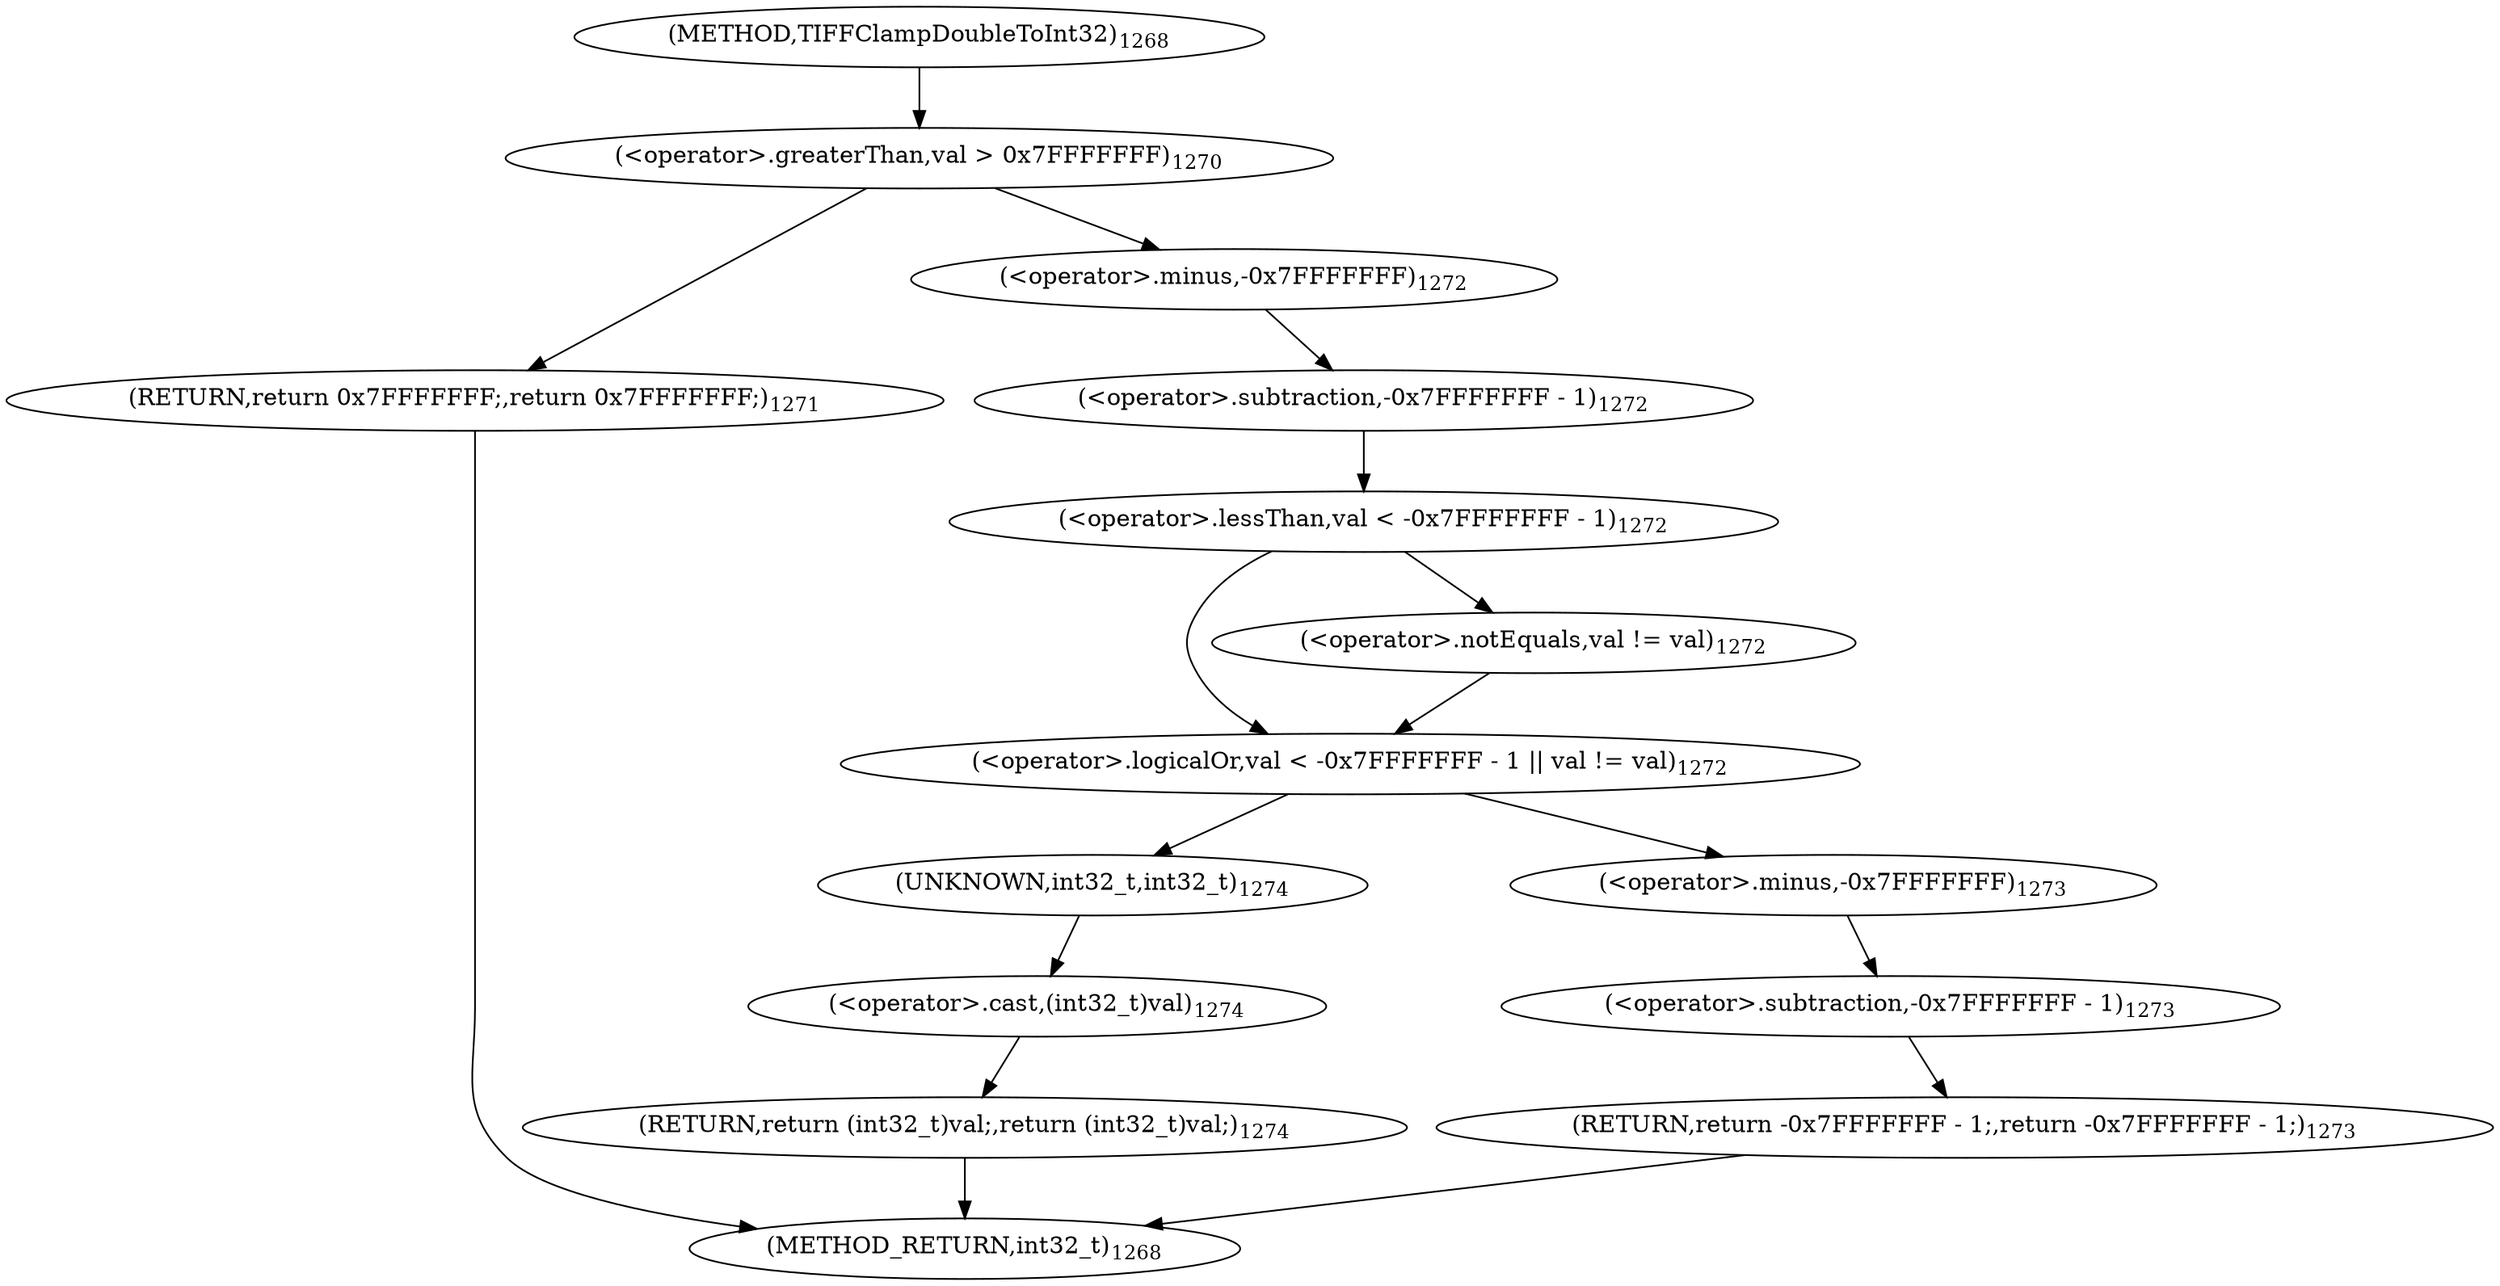 digraph "TIFFClampDoubleToInt32" {  
"67459" [label = <(RETURN,return (int32_t)val;,return (int32_t)val;)<SUB>1274</SUB>> ]
"67436" [label = <(&lt;operator&gt;.greaterThan,val &gt; 0x7FFFFFFF)<SUB>1270</SUB>> ]
"67443" [label = <(&lt;operator&gt;.logicalOr,val &lt; -0x7FFFFFFF - 1 || val != val)<SUB>1272</SUB>> ]
"67460" [label = <(&lt;operator&gt;.cast,(int32_t)val)<SUB>1274</SUB>> ]
"67440" [label = <(RETURN,return 0x7FFFFFFF;,return 0x7FFFFFFF;)<SUB>1271</SUB>> ]
"67444" [label = <(&lt;operator&gt;.lessThan,val &lt; -0x7FFFFFFF - 1)<SUB>1272</SUB>> ]
"67450" [label = <(&lt;operator&gt;.notEquals,val != val)<SUB>1272</SUB>> ]
"67454" [label = <(RETURN,return -0x7FFFFFFF - 1;,return -0x7FFFFFFF - 1;)<SUB>1273</SUB>> ]
"67461" [label = <(UNKNOWN,int32_t,int32_t)<SUB>1274</SUB>> ]
"67446" [label = <(&lt;operator&gt;.subtraction,-0x7FFFFFFF - 1)<SUB>1272</SUB>> ]
"67455" [label = <(&lt;operator&gt;.subtraction,-0x7FFFFFFF - 1)<SUB>1273</SUB>> ]
"67447" [label = <(&lt;operator&gt;.minus,-0x7FFFFFFF)<SUB>1272</SUB>> ]
"67456" [label = <(&lt;operator&gt;.minus,-0x7FFFFFFF)<SUB>1273</SUB>> ]
"67432" [label = <(METHOD,TIFFClampDoubleToInt32)<SUB>1268</SUB>> ]
"67463" [label = <(METHOD_RETURN,int32_t)<SUB>1268</SUB>> ]
  "67459" -> "67463" 
  "67436" -> "67440" 
  "67436" -> "67447" 
  "67443" -> "67461" 
  "67443" -> "67456" 
  "67460" -> "67459" 
  "67440" -> "67463" 
  "67444" -> "67443" 
  "67444" -> "67450" 
  "67450" -> "67443" 
  "67454" -> "67463" 
  "67461" -> "67460" 
  "67446" -> "67444" 
  "67455" -> "67454" 
  "67447" -> "67446" 
  "67456" -> "67455" 
  "67432" -> "67436" 
}
